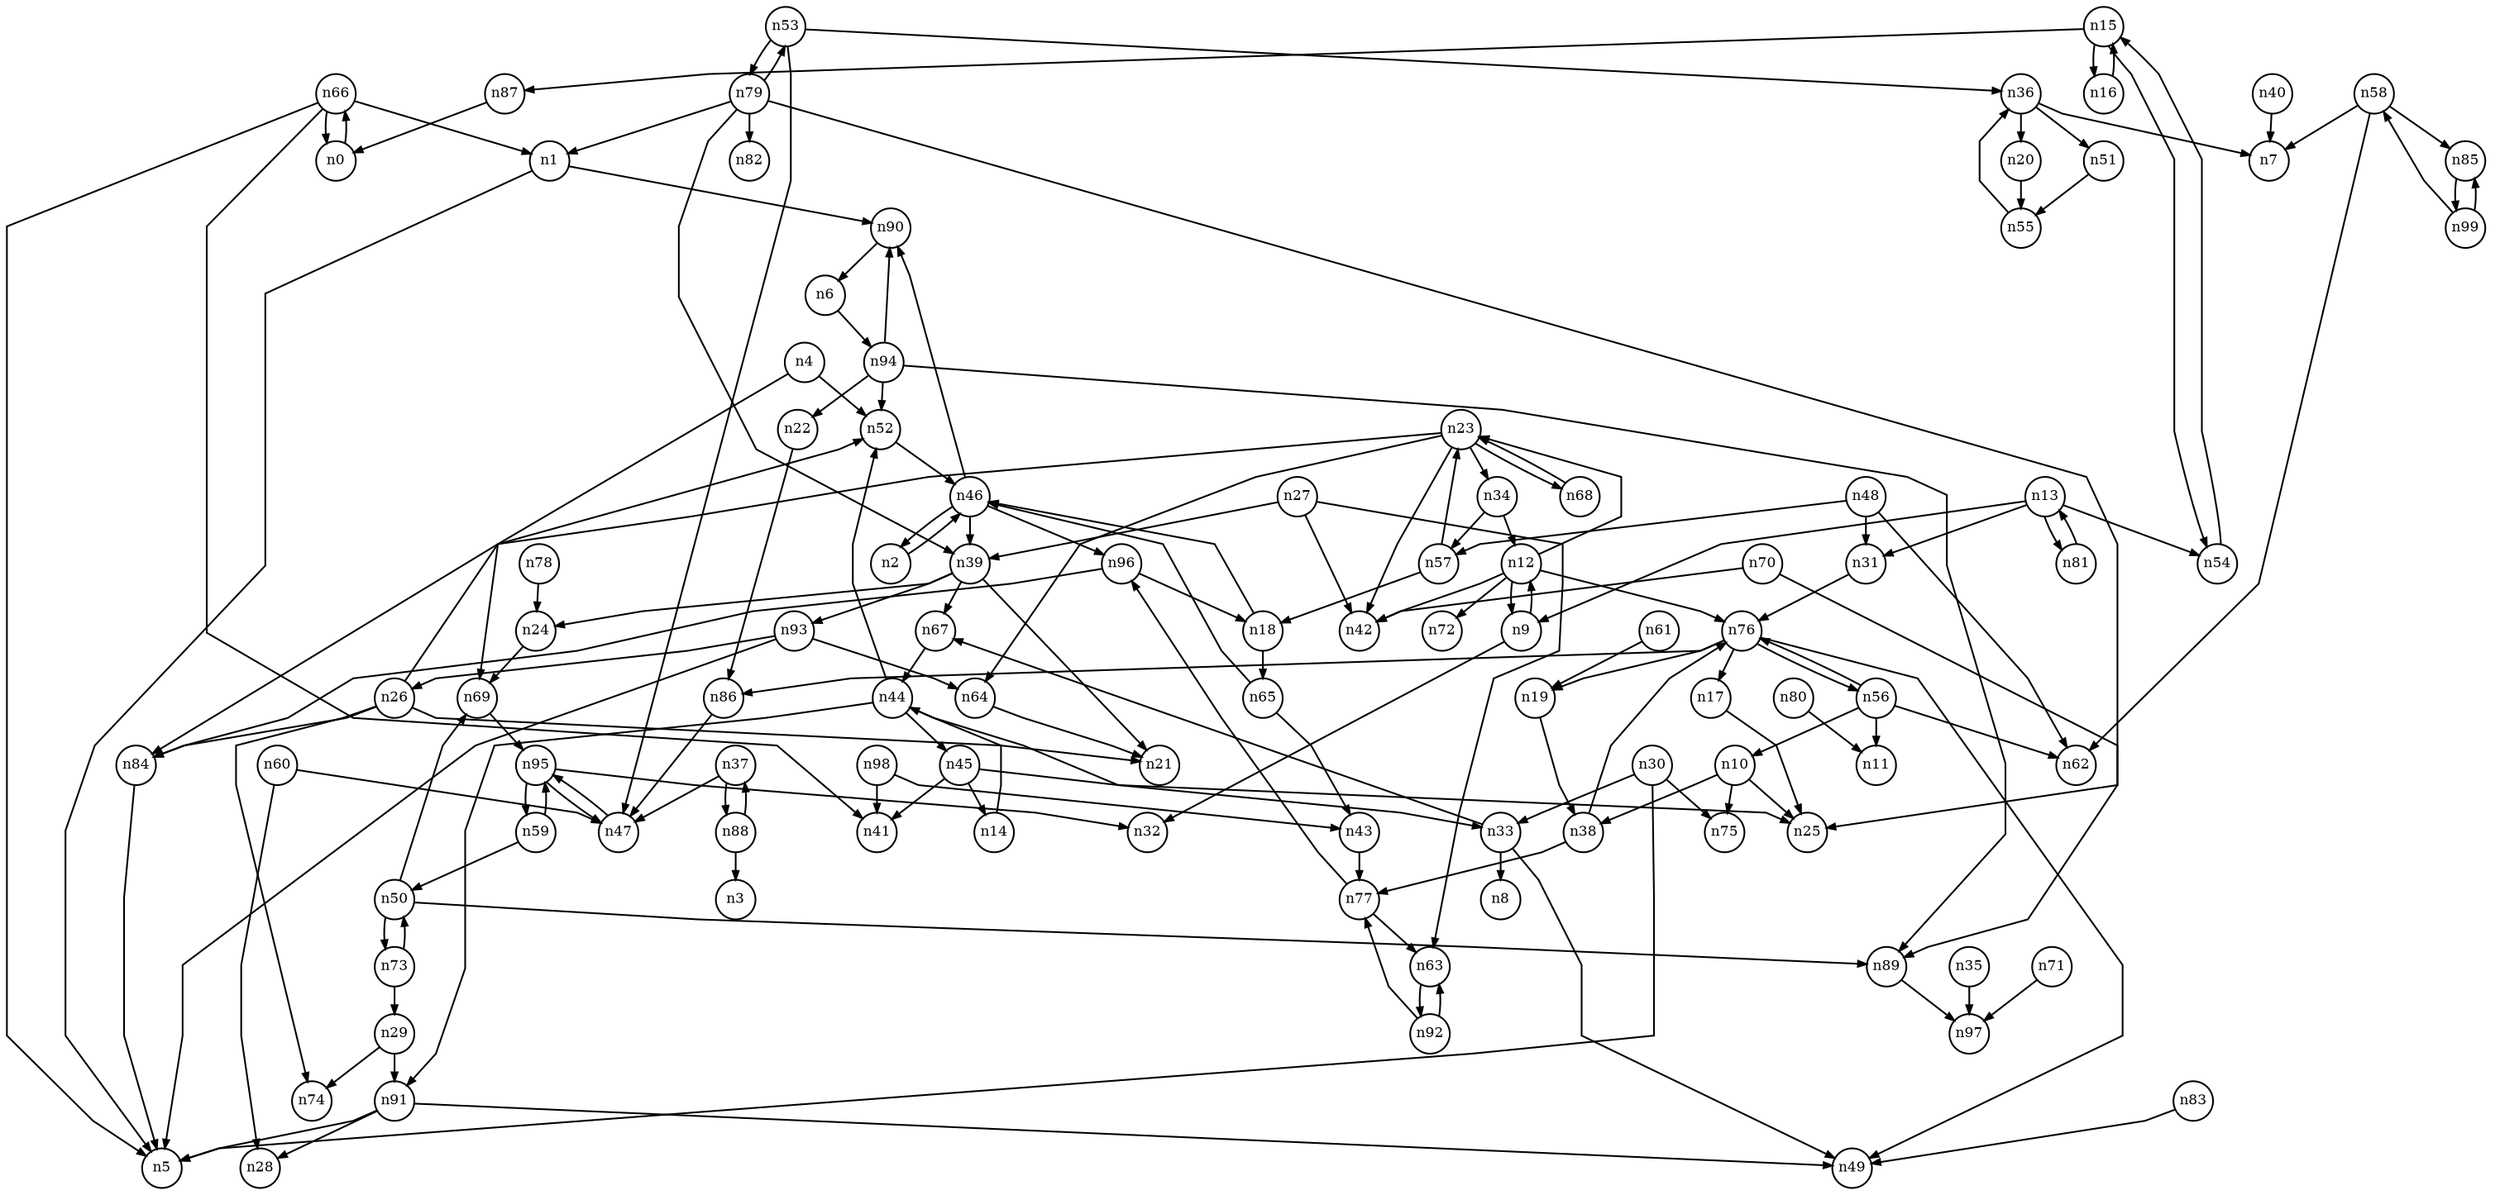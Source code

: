 digraph G{
splines=polyline;
ranksep=0.22;
nodesep=0.22;
nodesize=0.32;
fontsize=8
edge [arrowsize=0.5]
node [fontsize=8 shape=circle width=0.32 fixedsize=shape];

n1 -> n5
n1 -> n90
n90 -> n6
n52 -> n46
n4 -> n52
n4 -> n69
n69 -> n95
n94 -> n22
n94 -> n52
n94 -> n89
n94 -> n90
n6 -> n94
n9 -> n32
n9 -> n12
n10 -> n25
n10 -> n75
n10 -> n38
n12 -> n9
n12 -> n23
n12 -> n42
n12 -> n72
n12 -> n76
n23 -> n34
n23 -> n42
n23 -> n64
n23 -> n68
n23 -> n84
n76 -> n17
n76 -> n19
n76 -> n49
n76 -> n56
n76 -> n86
n13 -> n9
n13 -> n31
n13 -> n54
n13 -> n81
n31 -> n76
n54 -> n15
n81 -> n13
n16 -> n15
n15 -> n16
n15 -> n54
n15 -> n87
n87 -> n0
n17 -> n25
n65 -> n43
n65 -> n46
n18 -> n65
n18 -> n46
n55 -> n36
n20 -> n55
n86 -> n47
n22 -> n86
n34 -> n57
n34 -> n12
n64 -> n21
n68 -> n23
n84 -> n5
n24 -> n69
n26 -> n21
n26 -> n52
n26 -> n74
n26 -> n84
n39 -> n21
n39 -> n24
n39 -> n67
n39 -> n93
n27 -> n39
n27 -> n42
n27 -> n63
n63 -> n92
n29 -> n74
n29 -> n91
n91 -> n5
n91 -> n28
n91 -> n49
n30 -> n5
n30 -> n33
n30 -> n75
n33 -> n8
n33 -> n49
n33 -> n67
n67 -> n44
n57 -> n18
n57 -> n23
n35 -> n97
n36 -> n7
n36 -> n51
n36 -> n20
n51 -> n55
n47 -> n95
n37 -> n47
n37 -> n88
n88 -> n3
n88 -> n37
n38 -> n76
n38 -> n77
n77 -> n63
n77 -> n96
n93 -> n5
n93 -> n26
n93 -> n64
n40 -> n7
n44 -> n33
n44 -> n45
n44 -> n52
n44 -> n91
n45 -> n14
n45 -> n25
n45 -> n41
n14 -> n44
n2 -> n46
n46 -> n2
n46 -> n39
n46 -> n90
n46 -> n96
n96 -> n18
n96 -> n84
n48 -> n31
n48 -> n57
n48 -> n62
n50 -> n69
n50 -> n89
n50 -> n73
n89 -> n97
n53 -> n36
n53 -> n47
n53 -> n79
n56 -> n10
n56 -> n11
n56 -> n62
n56 -> n76
n58 -> n7
n58 -> n62
n58 -> n85
n59 -> n50
n59 -> n95
n60 -> n28
n60 -> n47
n19 -> n38
n61 -> n19
n43 -> n77
n0 -> n66
n66 -> n0
n66 -> n1
n66 -> n5
n66 -> n41
n70 -> n42
n70 -> n89
n71 -> n97
n73 -> n29
n73 -> n50
n78 -> n24
n79 -> n1
n79 -> n25
n79 -> n39
n79 -> n53
n79 -> n82
n80 -> n11
n83 -> n49
n99 -> n58
n99 -> n85
n85 -> n99
n92 -> n63
n92 -> n77
n95 -> n32
n95 -> n47
n95 -> n59
n98 -> n41
n98 -> n43
}
